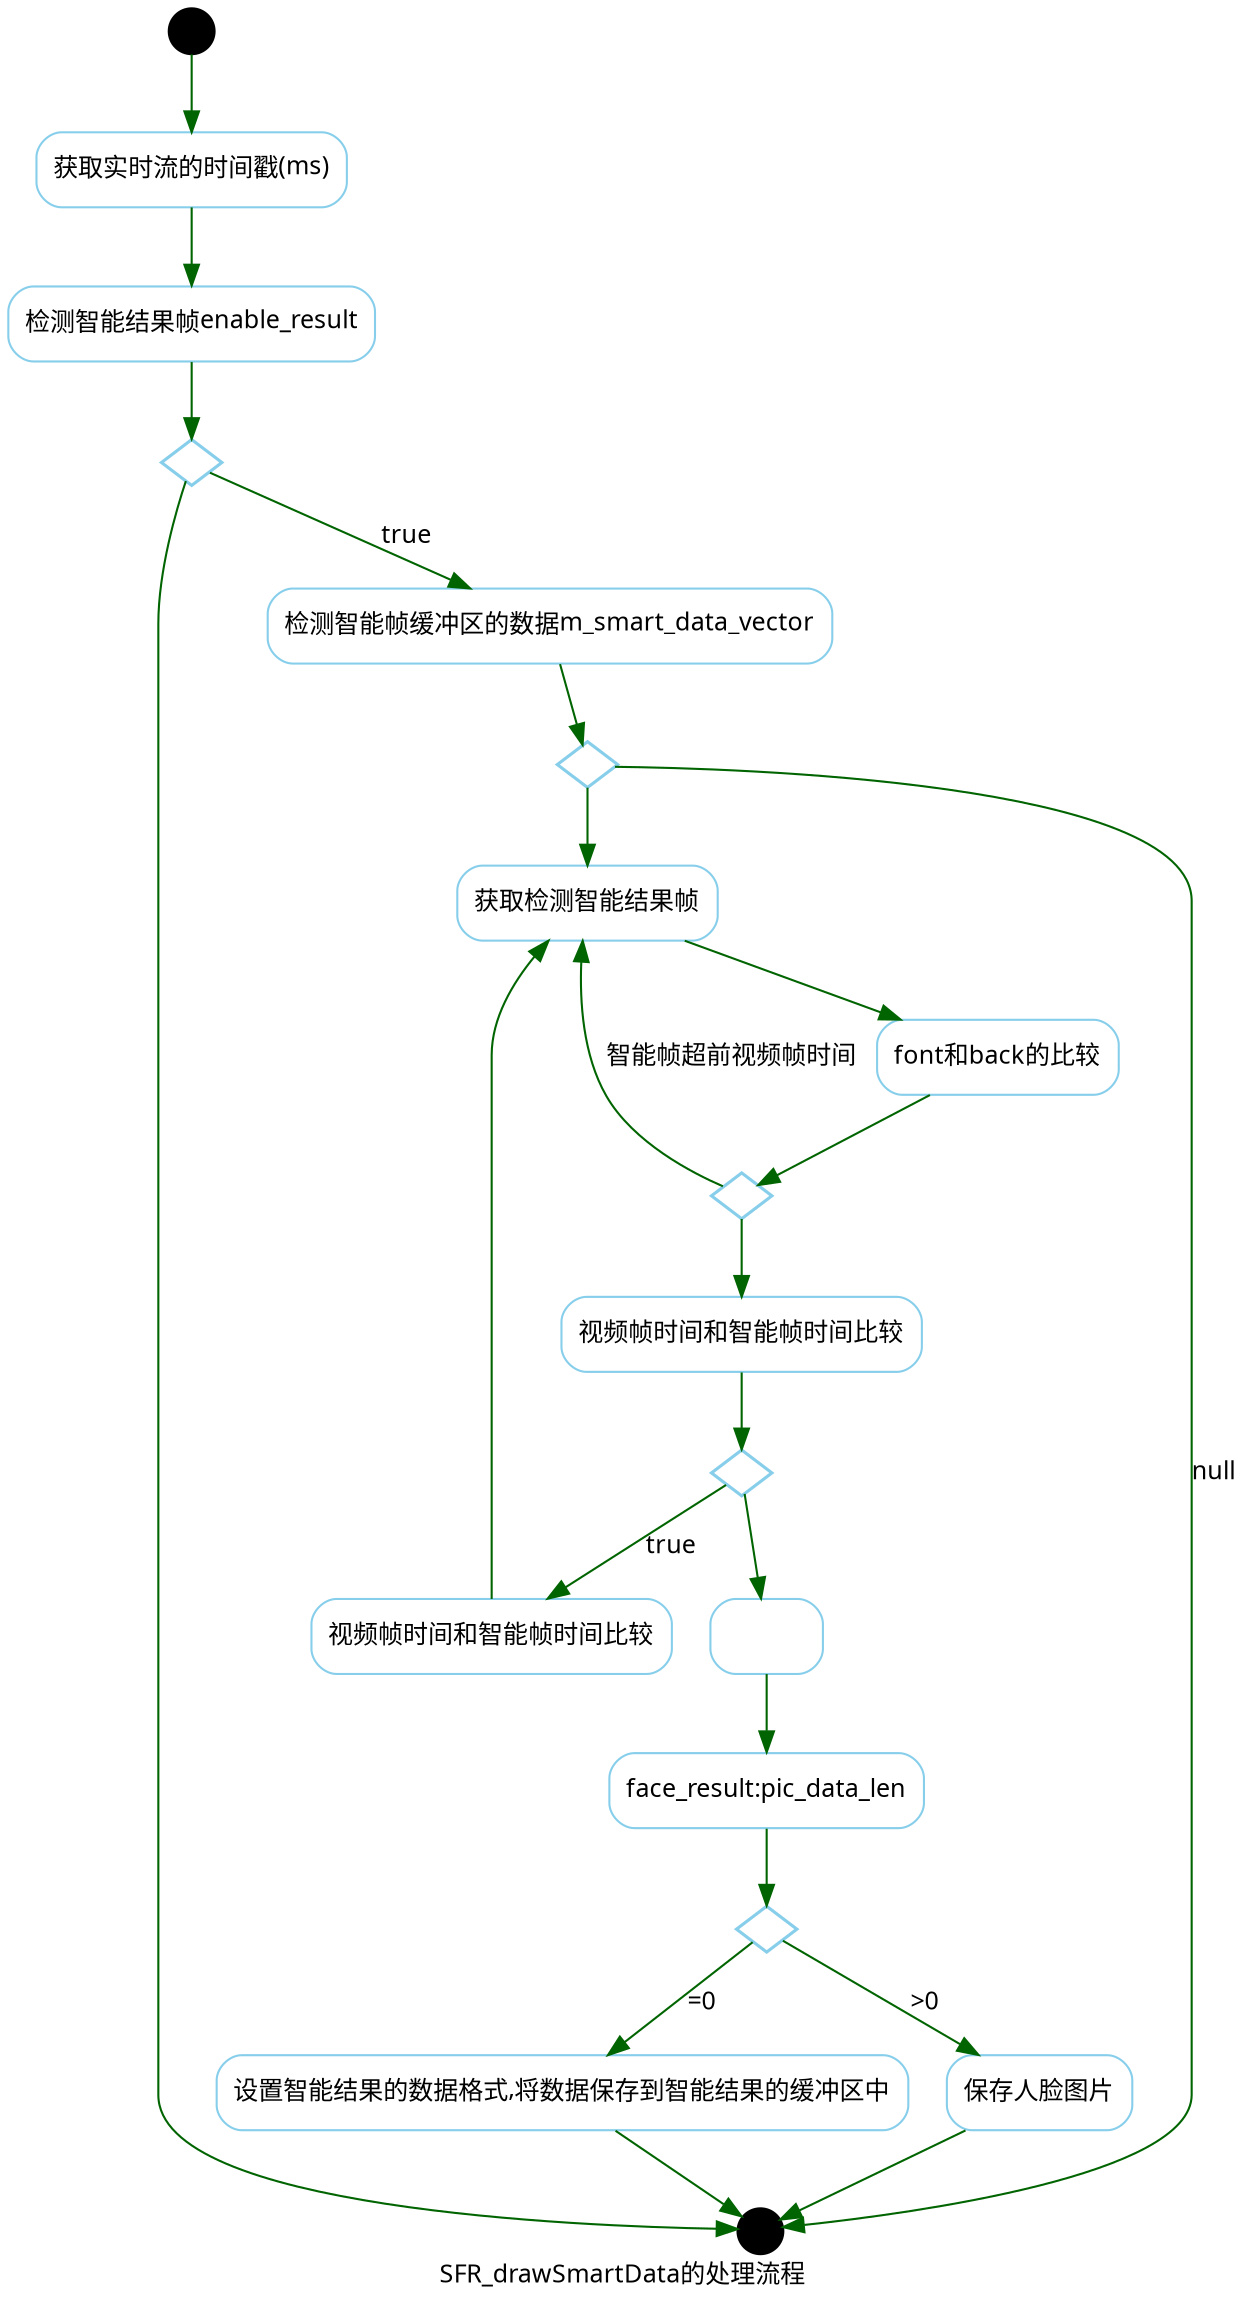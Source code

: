 digraph G {
	rankdir=TB;
	
	fontname="Microsoft YaHei";
	fontsize=12;
	
	label="SFR_drawSmartData的处理流程";

	node[shape=Mrecord, fontname="Microsoft YaHei", fontsize=12, color="skyblue"];
	edge[fontname="Microsoft YaHei", fontsize=12, color=darkgreen];

	start[label="", shape=circle, width=0.3, fixedsize=true, style=filled, color=black];
	end[label="", shape=circle, width=0.3, fixedsize=true, style=filled, color=black];
	
	s1[label=" 获取实时流的时间戳(ms)"];
	s2[label=" 检测智能结果帧enable_result"];
	s3[label=" 检测智能帧缓冲区的数据m_smart_data_vector"];
	s4[label=" 获取检测智能结果帧"];
	s5[label=" font和back的比较"];
	s6[label=" 视频帧时间和智能帧时间比较"];
	s7[label=" 视频帧时间和智能帧时间比较"];
	s8[label=" "];
	s9[label=" face_result:pic_data_len"];
	s10[label=" 保存人脸图片"];
	s11[label=" 设置智能结果的数据格式,将数据保存到智能结果的缓冲区中"];

	d1[label="", shape=diamond, width=0.4, height=0.3, fixedsize=true, penwidth=1.5];
	d2[label="", shape=diamond, width=0.4, height=0.3, fixedsize=true, penwidth=1.5];
	d3[label="", shape=diamond, width=0.4, height=0.3, fixedsize=true, penwidth=1.5];
	d4[label="", shape=diamond, width=0.4, height=0.3, fixedsize=true, penwidth=1.5];
	d5[label="", shape=diamond, width=0.4, height=0.3, fixedsize=true, penwidth=1.5];

	start->s1;
	s1->s2;
	s2->d1
	d1->s3[label="true"];
	d1->end;
	s3->d2;
	d2->end[label="null"];
	d2->s4;
	s4->s5;
	s5->d3;
	d3->s4[label="智能帧超前视频帧时间"];
	d3->s6;
	s6->d4;
	d4->s7[label="true"];
	s7->s4;
	d4->s8;
	s8->s9;
	s9->d5;
	d5->s10[label=">0"];
	d5->s11[label="=0"];
	s10->end;
	s11->end;
}	